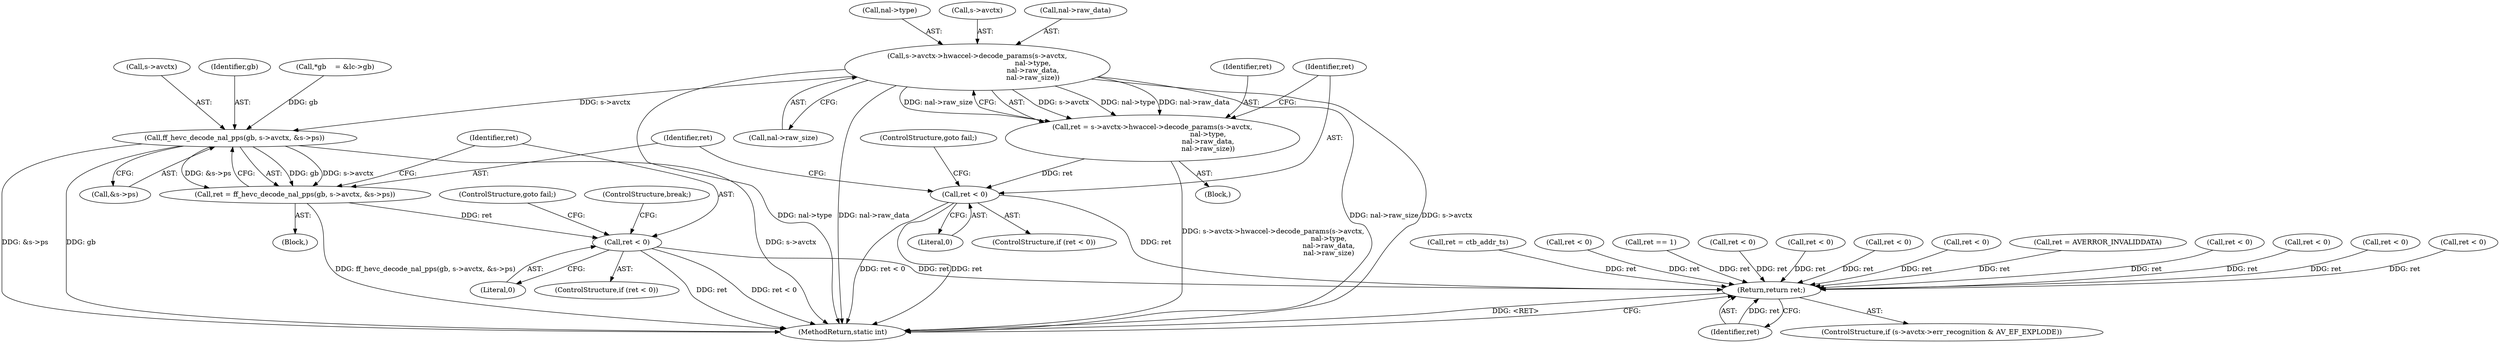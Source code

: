 digraph "0_FFmpeg_54655623a82632e7624714d7b2a3e039dc5faa7e@pointer" {
"1000271" [label="(Call,s->avctx->hwaccel->decode_params(s->avctx,\n                                                   nal->type,\n                                                   nal->raw_data,\n                                                   nal->raw_size))"];
"1000269" [label="(Call,ret = s->avctx->hwaccel->decode_params(s->avctx,\n                                                   nal->type,\n                                                   nal->raw_data,\n                                                   nal->raw_size))"];
"1000285" [label="(Call,ret < 0)"];
"1000773" [label="(Return,return ret;)"];
"1000291" [label="(Call,ff_hevc_decode_nal_pps(gb, s->avctx, &s->ps))"];
"1000289" [label="(Call,ret = ff_hevc_decode_nal_pps(gb, s->avctx, &s->ps))"];
"1000301" [label="(Call,ret < 0)"];
"1000285" [label="(Call,ret < 0)"];
"1000284" [label="(ControlStructure,if (ret < 0))"];
"1000725" [label="(Call,ret = ctb_addr_ts)"];
"1000301" [label="(Call,ret < 0)"];
"1000290" [label="(Identifier,ret)"];
"1000281" [label="(Call,nal->raw_size)"];
"1000642" [label="(Call,ret < 0)"];
"1000777" [label="(MethodReturn,static int)"];
"1000394" [label="(Call,ret == 1)"];
"1000288" [label="(ControlStructure,goto fail;)"];
"1000303" [label="(Literal,0)"];
"1000296" [label="(Call,&s->ps)"];
"1000286" [label="(Identifier,ret)"];
"1000271" [label="(Call,s->avctx->hwaccel->decode_params(s->avctx,\n                                                   nal->type,\n                                                   nal->raw_data,\n                                                   nal->raw_size))"];
"1000666" [label="(Call,ret < 0)"];
"1000291" [label="(Call,ff_hevc_decode_nal_pps(gb, s->avctx, &s->ps))"];
"1000287" [label="(Literal,0)"];
"1000176" [label="(Call,ret < 0)"];
"1000248" [label="(Call,ret < 0)"];
"1000275" [label="(Call,nal->type)"];
"1000229" [label="(Call,ret < 0)"];
"1000398" [label="(Call,ret = AVERROR_INVALIDDATA)"];
"1000143" [label="(Block,)"];
"1000339" [label="(Call,ret < 0)"];
"1000293" [label="(Call,s->avctx)"];
"1000773" [label="(Return,return ret;)"];
"1000292" [label="(Identifier,gb)"];
"1000272" [label="(Call,s->avctx)"];
"1000269" [label="(Call,ret = s->avctx->hwaccel->decode_params(s->avctx,\n                                                   nal->type,\n                                                   nal->raw_data,\n                                                   nal->raw_size))"];
"1000278" [label="(Call,nal->raw_data)"];
"1000268" [label="(Block,)"];
"1000774" [label="(Identifier,ret)"];
"1000300" [label="(ControlStructure,if (ret < 0))"];
"1000192" [label="(Call,ret < 0)"];
"1000609" [label="(Call,ret < 0)"];
"1000304" [label="(ControlStructure,goto fail;)"];
"1000765" [label="(ControlStructure,if (s->avctx->err_recognition & AV_EF_EXPLODE))"];
"1000111" [label="(Call,*gb    = &lc->gb)"];
"1000302" [label="(Identifier,ret)"];
"1000305" [label="(ControlStructure,break;)"];
"1000289" [label="(Call,ret = ff_hevc_decode_nal_pps(gb, s->avctx, &s->ps))"];
"1000362" [label="(Call,ret < 0)"];
"1000270" [label="(Identifier,ret)"];
"1000271" -> "1000269"  [label="AST: "];
"1000271" -> "1000281"  [label="CFG: "];
"1000272" -> "1000271"  [label="AST: "];
"1000275" -> "1000271"  [label="AST: "];
"1000278" -> "1000271"  [label="AST: "];
"1000281" -> "1000271"  [label="AST: "];
"1000269" -> "1000271"  [label="CFG: "];
"1000271" -> "1000777"  [label="DDG: nal->type"];
"1000271" -> "1000777"  [label="DDG: nal->raw_data"];
"1000271" -> "1000777"  [label="DDG: nal->raw_size"];
"1000271" -> "1000777"  [label="DDG: s->avctx"];
"1000271" -> "1000269"  [label="DDG: s->avctx"];
"1000271" -> "1000269"  [label="DDG: nal->type"];
"1000271" -> "1000269"  [label="DDG: nal->raw_data"];
"1000271" -> "1000269"  [label="DDG: nal->raw_size"];
"1000271" -> "1000291"  [label="DDG: s->avctx"];
"1000269" -> "1000268"  [label="AST: "];
"1000270" -> "1000269"  [label="AST: "];
"1000286" -> "1000269"  [label="CFG: "];
"1000269" -> "1000777"  [label="DDG: s->avctx->hwaccel->decode_params(s->avctx,\n                                                   nal->type,\n                                                   nal->raw_data,\n                                                   nal->raw_size)"];
"1000269" -> "1000285"  [label="DDG: ret"];
"1000285" -> "1000284"  [label="AST: "];
"1000285" -> "1000287"  [label="CFG: "];
"1000286" -> "1000285"  [label="AST: "];
"1000287" -> "1000285"  [label="AST: "];
"1000288" -> "1000285"  [label="CFG: "];
"1000290" -> "1000285"  [label="CFG: "];
"1000285" -> "1000777"  [label="DDG: ret"];
"1000285" -> "1000777"  [label="DDG: ret < 0"];
"1000285" -> "1000773"  [label="DDG: ret"];
"1000773" -> "1000765"  [label="AST: "];
"1000773" -> "1000774"  [label="CFG: "];
"1000774" -> "1000773"  [label="AST: "];
"1000777" -> "1000773"  [label="CFG: "];
"1000773" -> "1000777"  [label="DDG: <RET>"];
"1000774" -> "1000773"  [label="DDG: ret"];
"1000642" -> "1000773"  [label="DDG: ret"];
"1000609" -> "1000773"  [label="DDG: ret"];
"1000301" -> "1000773"  [label="DDG: ret"];
"1000229" -> "1000773"  [label="DDG: ret"];
"1000176" -> "1000773"  [label="DDG: ret"];
"1000339" -> "1000773"  [label="DDG: ret"];
"1000192" -> "1000773"  [label="DDG: ret"];
"1000725" -> "1000773"  [label="DDG: ret"];
"1000398" -> "1000773"  [label="DDG: ret"];
"1000248" -> "1000773"  [label="DDG: ret"];
"1000362" -> "1000773"  [label="DDG: ret"];
"1000394" -> "1000773"  [label="DDG: ret"];
"1000666" -> "1000773"  [label="DDG: ret"];
"1000291" -> "1000289"  [label="AST: "];
"1000291" -> "1000296"  [label="CFG: "];
"1000292" -> "1000291"  [label="AST: "];
"1000293" -> "1000291"  [label="AST: "];
"1000296" -> "1000291"  [label="AST: "];
"1000289" -> "1000291"  [label="CFG: "];
"1000291" -> "1000777"  [label="DDG: gb"];
"1000291" -> "1000777"  [label="DDG: s->avctx"];
"1000291" -> "1000777"  [label="DDG: &s->ps"];
"1000291" -> "1000289"  [label="DDG: gb"];
"1000291" -> "1000289"  [label="DDG: s->avctx"];
"1000291" -> "1000289"  [label="DDG: &s->ps"];
"1000111" -> "1000291"  [label="DDG: gb"];
"1000289" -> "1000143"  [label="AST: "];
"1000290" -> "1000289"  [label="AST: "];
"1000302" -> "1000289"  [label="CFG: "];
"1000289" -> "1000777"  [label="DDG: ff_hevc_decode_nal_pps(gb, s->avctx, &s->ps)"];
"1000289" -> "1000301"  [label="DDG: ret"];
"1000301" -> "1000300"  [label="AST: "];
"1000301" -> "1000303"  [label="CFG: "];
"1000302" -> "1000301"  [label="AST: "];
"1000303" -> "1000301"  [label="AST: "];
"1000304" -> "1000301"  [label="CFG: "];
"1000305" -> "1000301"  [label="CFG: "];
"1000301" -> "1000777"  [label="DDG: ret < 0"];
"1000301" -> "1000777"  [label="DDG: ret"];
}
